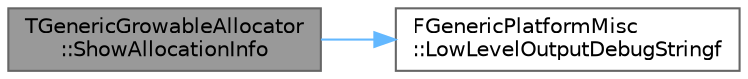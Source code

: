 digraph "TGenericGrowableAllocator::ShowAllocationInfo"
{
 // INTERACTIVE_SVG=YES
 // LATEX_PDF_SIZE
  bgcolor="transparent";
  edge [fontname=Helvetica,fontsize=10,labelfontname=Helvetica,labelfontsize=10];
  node [fontname=Helvetica,fontsize=10,shape=box,height=0.2,width=0.4];
  rankdir="LR";
  Node1 [id="Node000001",label="TGenericGrowableAllocator\l::ShowAllocationInfo",height=0.2,width=0.4,color="gray40", fillcolor="grey60", style="filled", fontcolor="black",tooltip=" "];
  Node1 -> Node2 [id="edge1_Node000001_Node000002",color="steelblue1",style="solid",tooltip=" "];
  Node2 [id="Node000002",label="FGenericPlatformMisc\l::LowLevelOutputDebugStringf",height=0.2,width=0.4,color="grey40", fillcolor="white", style="filled",URL="$d1/de8/structFGenericPlatformMisc.html#abfb9c3f897edd1550db5f5794b4be43c",tooltip=" "];
}
